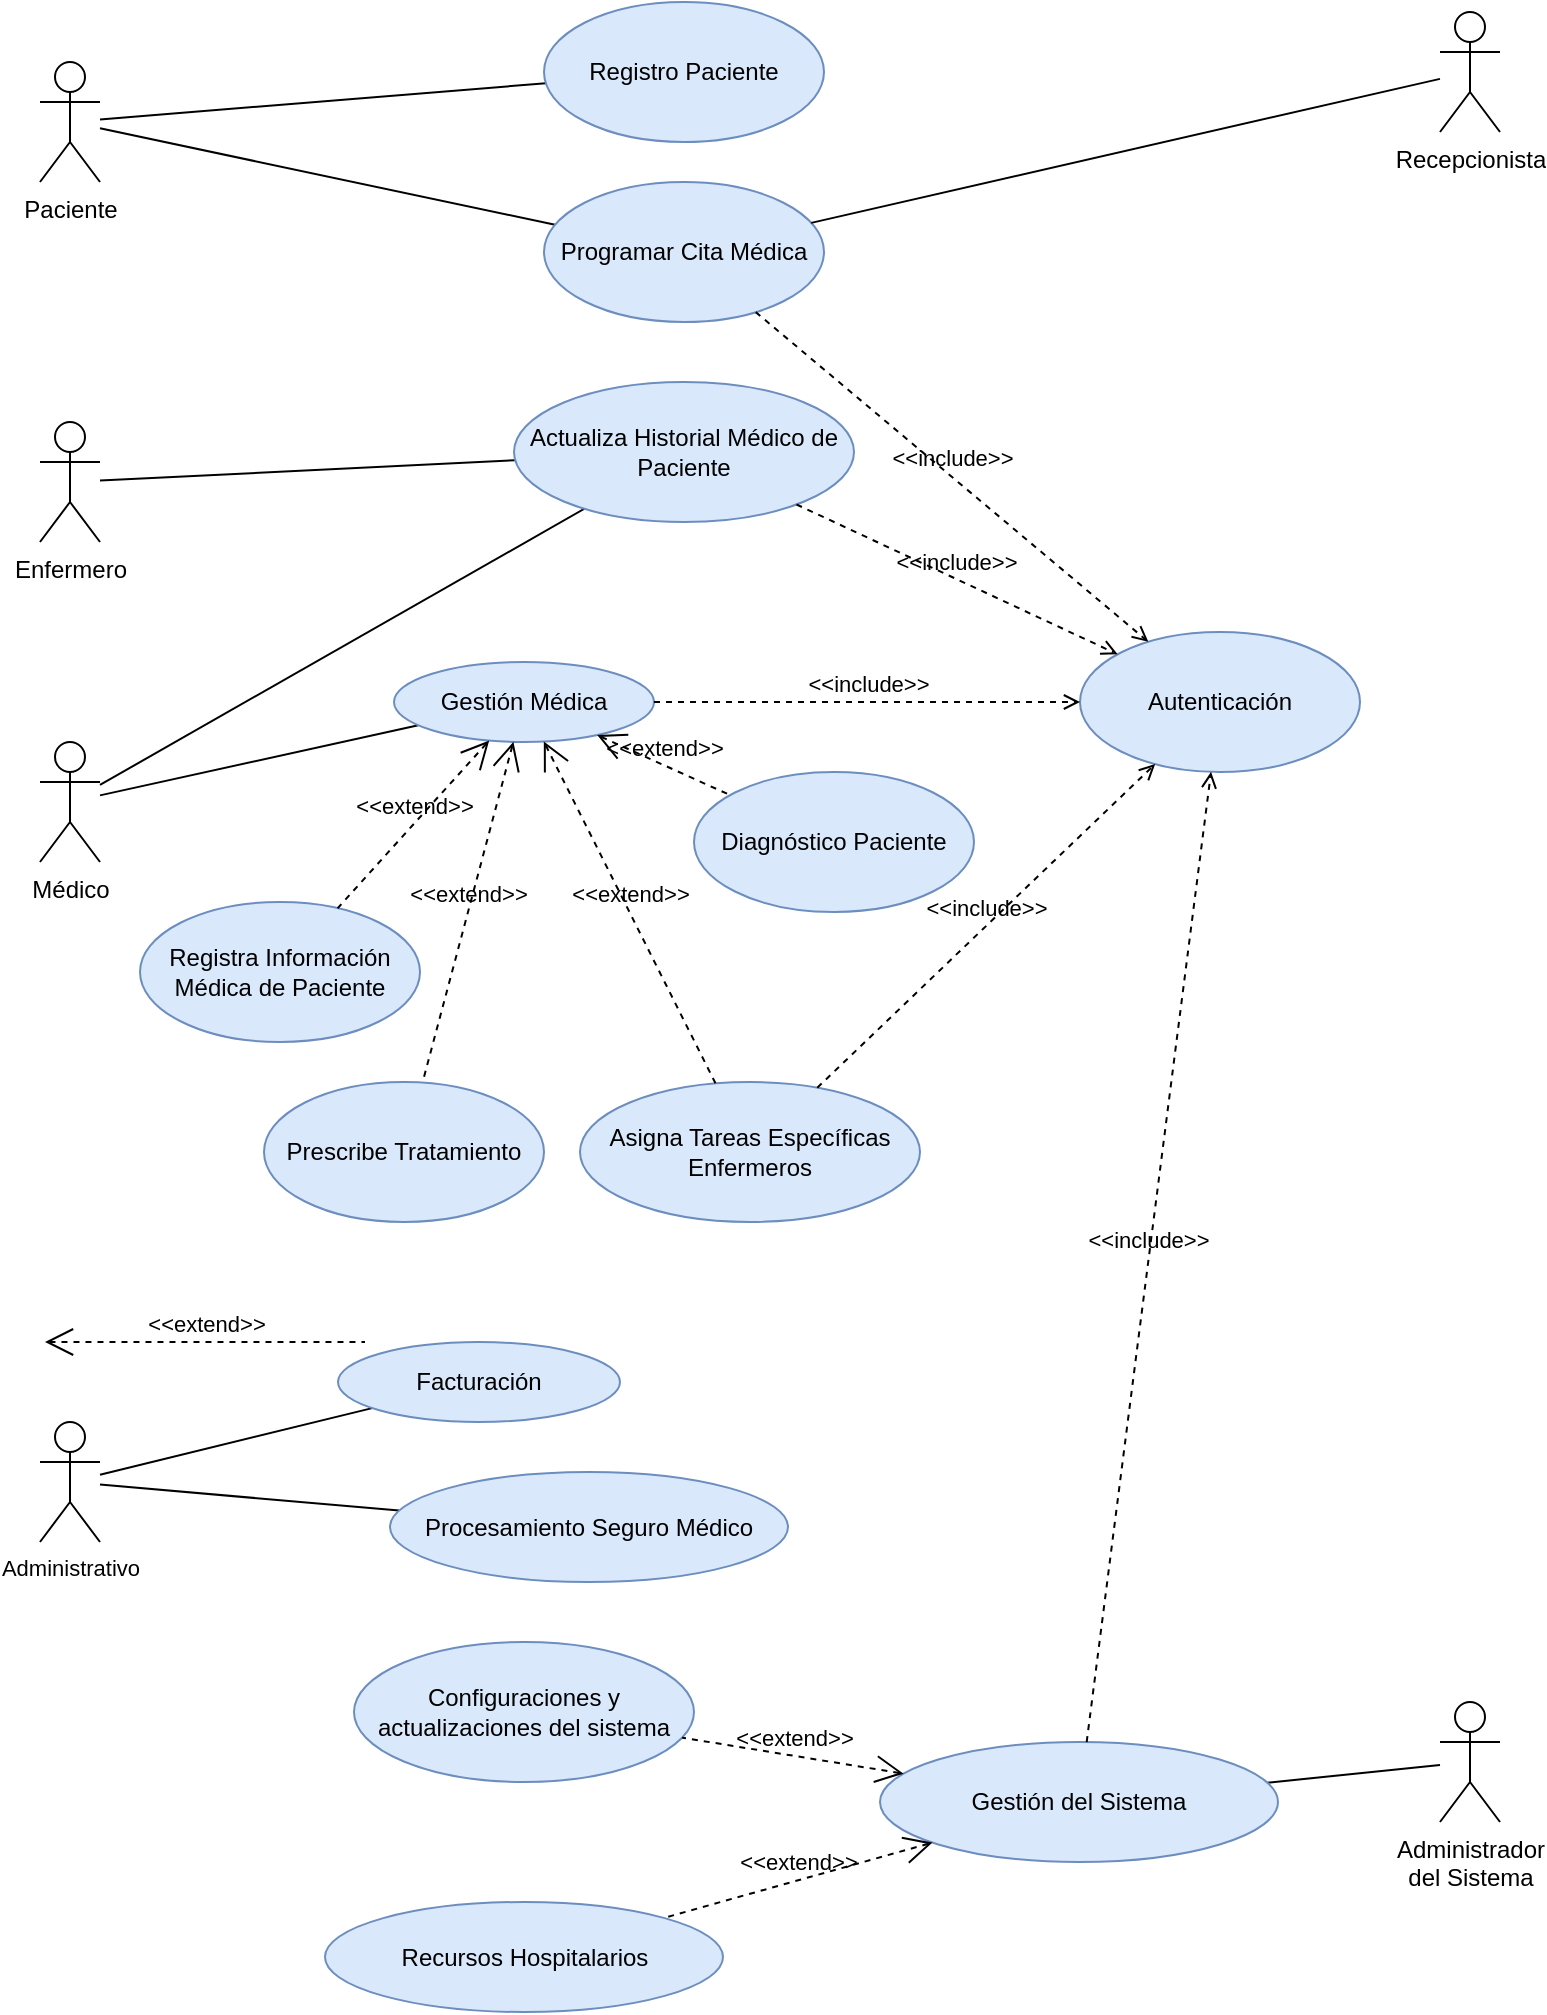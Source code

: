 <mxfile version="22.1.1" type="github">
  <diagram name="Página-1" id="ZNuelECcAXCwTNfUA35b">
    <mxGraphModel dx="2440" dy="1307" grid="1" gridSize="10" guides="1" tooltips="1" connect="1" arrows="1" fold="1" page="1" pageScale="1" pageWidth="827" pageHeight="1169" math="0" shadow="0">
      <root>
        <mxCell id="0" />
        <mxCell id="1" parent="0" />
        <mxCell id="eINDZqRwower8AVah4N8-52" style="edgeStyle=none;shape=connector;rounded=0;orthogonalLoop=1;jettySize=auto;html=1;labelBackgroundColor=default;strokeColor=default;align=center;verticalAlign=middle;fontFamily=Helvetica;fontSize=11;fontColor=default;endArrow=none;endFill=0;" edge="1" parent="1" source="eINDZqRwower8AVah4N8-1" target="eINDZqRwower8AVah4N8-31">
          <mxGeometry relative="1" as="geometry" />
        </mxCell>
        <mxCell id="eINDZqRwower8AVah4N8-1" value="Administrador &lt;br&gt;del Sistema" style="shape=umlActor;verticalLabelPosition=bottom;verticalAlign=top;html=1;outlineConnect=0;" vertex="1" parent="1">
          <mxGeometry x="740" y="940" width="30" height="60" as="geometry" />
        </mxCell>
        <mxCell id="eINDZqRwower8AVah4N8-33" style="edgeStyle=none;shape=connector;rounded=0;orthogonalLoop=1;jettySize=auto;html=1;labelBackgroundColor=default;strokeColor=default;align=center;verticalAlign=middle;fontFamily=Helvetica;fontSize=11;fontColor=default;endArrow=none;endFill=0;" edge="1" parent="1" source="eINDZqRwower8AVah4N8-2" target="eINDZqRwower8AVah4N8-15">
          <mxGeometry relative="1" as="geometry" />
        </mxCell>
        <mxCell id="eINDZqRwower8AVah4N8-2" value="Enfermero" style="shape=umlActor;verticalLabelPosition=bottom;verticalAlign=top;html=1;outlineConnect=0;" vertex="1" parent="1">
          <mxGeometry x="40" y="300" width="30" height="60" as="geometry" />
        </mxCell>
        <mxCell id="eINDZqRwower8AVah4N8-44" style="edgeStyle=none;shape=connector;rounded=0;orthogonalLoop=1;jettySize=auto;html=1;labelBackgroundColor=default;strokeColor=default;align=center;verticalAlign=middle;fontFamily=Helvetica;fontSize=11;fontColor=default;endArrow=none;endFill=0;" edge="1" parent="1" source="eINDZqRwower8AVah4N8-3" target="eINDZqRwower8AVah4N8-43">
          <mxGeometry relative="1" as="geometry" />
        </mxCell>
        <mxCell id="eINDZqRwower8AVah4N8-49" style="edgeStyle=none;shape=connector;rounded=0;orthogonalLoop=1;jettySize=auto;html=1;labelBackgroundColor=default;strokeColor=default;align=center;verticalAlign=middle;fontFamily=Helvetica;fontSize=11;fontColor=default;endArrow=none;endFill=0;" edge="1" parent="1" source="eINDZqRwower8AVah4N8-3" target="eINDZqRwower8AVah4N8-15">
          <mxGeometry relative="1" as="geometry" />
        </mxCell>
        <mxCell id="eINDZqRwower8AVah4N8-3" value="Médico" style="shape=umlActor;verticalLabelPosition=bottom;verticalAlign=top;html=1;outlineConnect=0;" vertex="1" parent="1">
          <mxGeometry x="40" y="460" width="30" height="60" as="geometry" />
        </mxCell>
        <mxCell id="eINDZqRwower8AVah4N8-18" style="edgeStyle=none;shape=connector;rounded=0;orthogonalLoop=1;jettySize=auto;html=1;labelBackgroundColor=default;strokeColor=default;align=center;verticalAlign=middle;fontFamily=Helvetica;fontSize=11;fontColor=default;endArrow=none;endFill=0;" edge="1" parent="1" source="eINDZqRwower8AVah4N8-4" target="eINDZqRwower8AVah4N8-10">
          <mxGeometry relative="1" as="geometry" />
        </mxCell>
        <mxCell id="eINDZqRwower8AVah4N8-51" style="edgeStyle=none;shape=connector;rounded=0;orthogonalLoop=1;jettySize=auto;html=1;labelBackgroundColor=default;strokeColor=default;align=center;verticalAlign=middle;fontFamily=Helvetica;fontSize=11;fontColor=default;endArrow=none;endFill=0;" edge="1" parent="1" source="eINDZqRwower8AVah4N8-4" target="eINDZqRwower8AVah4N8-9">
          <mxGeometry relative="1" as="geometry" />
        </mxCell>
        <mxCell id="eINDZqRwower8AVah4N8-4" value="Paciente" style="shape=umlActor;verticalLabelPosition=bottom;verticalAlign=top;html=1;outlineConnect=0;" vertex="1" parent="1">
          <mxGeometry x="40" y="120" width="30" height="60" as="geometry" />
        </mxCell>
        <mxCell id="eINDZqRwower8AVah4N8-9" value="Registro Paciente" style="ellipse;whiteSpace=wrap;html=1;fillColor=#dae8fc;strokeColor=#6c8ebf;" vertex="1" parent="1">
          <mxGeometry x="292" y="90" width="140" height="70" as="geometry" />
        </mxCell>
        <mxCell id="eINDZqRwower8AVah4N8-10" value="Programar Cita Médica" style="ellipse;whiteSpace=wrap;html=1;fillColor=#dae8fc;strokeColor=#6c8ebf;" vertex="1" parent="1">
          <mxGeometry x="292" y="180" width="140" height="70" as="geometry" />
        </mxCell>
        <mxCell id="eINDZqRwower8AVah4N8-11" value="Autenticación" style="ellipse;whiteSpace=wrap;html=1;fillColor=#dae8fc;strokeColor=#6c8ebf;" vertex="1" parent="1">
          <mxGeometry x="560" y="405" width="140" height="70" as="geometry" />
        </mxCell>
        <mxCell id="eINDZqRwower8AVah4N8-12" value="Diagnóstico Paciente" style="ellipse;whiteSpace=wrap;html=1;fillColor=#dae8fc;strokeColor=#6c8ebf;" vertex="1" parent="1">
          <mxGeometry x="367" y="475" width="140" height="70" as="geometry" />
        </mxCell>
        <mxCell id="eINDZqRwower8AVah4N8-13" value="Prescribe Tratamiento" style="ellipse;whiteSpace=wrap;html=1;fillColor=#dae8fc;strokeColor=#6c8ebf;" vertex="1" parent="1">
          <mxGeometry x="152" y="630" width="140" height="70" as="geometry" />
        </mxCell>
        <mxCell id="eINDZqRwower8AVah4N8-14" value="Registra Información Médica de Paciente" style="ellipse;whiteSpace=wrap;html=1;fillColor=#dae8fc;strokeColor=#6c8ebf;" vertex="1" parent="1">
          <mxGeometry x="90" y="540" width="140" height="70" as="geometry" />
        </mxCell>
        <mxCell id="eINDZqRwower8AVah4N8-15" value="Actualiza Historial Médico de Paciente" style="ellipse;whiteSpace=wrap;html=1;fillColor=#dae8fc;strokeColor=#6c8ebf;" vertex="1" parent="1">
          <mxGeometry x="277" y="280" width="170" height="70" as="geometry" />
        </mxCell>
        <mxCell id="eINDZqRwower8AVah4N8-16" value="Asigna Tareas Específicas Enfermeros" style="ellipse;whiteSpace=wrap;html=1;fillColor=#dae8fc;strokeColor=#6c8ebf;" vertex="1" parent="1">
          <mxGeometry x="310" y="630" width="170" height="70" as="geometry" />
        </mxCell>
        <mxCell id="eINDZqRwower8AVah4N8-23" value="Configuraciones y actualizaciones del sistema" style="ellipse;whiteSpace=wrap;html=1;fillColor=#dae8fc;strokeColor=#6c8ebf;" vertex="1" parent="1">
          <mxGeometry x="197" y="910" width="170" height="70" as="geometry" />
        </mxCell>
        <mxCell id="eINDZqRwower8AVah4N8-53" style="edgeStyle=none;shape=connector;rounded=0;orthogonalLoop=1;jettySize=auto;html=1;labelBackgroundColor=default;strokeColor=default;align=center;verticalAlign=middle;fontFamily=Helvetica;fontSize=11;fontColor=default;endArrow=none;endFill=0;" edge="1" parent="1" source="eINDZqRwower8AVah4N8-27" target="eINDZqRwower8AVah4N8-29">
          <mxGeometry relative="1" as="geometry" />
        </mxCell>
        <mxCell id="eINDZqRwower8AVah4N8-54" style="edgeStyle=none;shape=connector;rounded=0;orthogonalLoop=1;jettySize=auto;html=1;labelBackgroundColor=default;strokeColor=default;align=center;verticalAlign=middle;fontFamily=Helvetica;fontSize=11;fontColor=default;endArrow=none;endFill=0;" edge="1" parent="1" source="eINDZqRwower8AVah4N8-27" target="eINDZqRwower8AVah4N8-28">
          <mxGeometry relative="1" as="geometry" />
        </mxCell>
        <mxCell id="eINDZqRwower8AVah4N8-27" value="Administrativo" style="shape=umlActor;html=1;verticalLabelPosition=bottom;verticalAlign=top;align=center;fontFamily=Helvetica;fontSize=11;fontColor=default;" vertex="1" parent="1">
          <mxGeometry x="40" y="800" width="30" height="60" as="geometry" />
        </mxCell>
        <mxCell id="eINDZqRwower8AVah4N8-28" value="Procesamiento Seguro Médico" style="ellipse;whiteSpace=wrap;html=1;fillColor=#dae8fc;strokeColor=#6c8ebf;container=1;" vertex="1" parent="1">
          <mxGeometry x="215" y="825" width="199" height="55" as="geometry" />
        </mxCell>
        <mxCell id="eINDZqRwower8AVah4N8-29" value="Facturación" style="ellipse;whiteSpace=wrap;html=1;fillColor=#dae8fc;strokeColor=#6c8ebf;" vertex="1" parent="1">
          <mxGeometry x="189" y="760" width="141" height="40" as="geometry" />
        </mxCell>
        <mxCell id="eINDZqRwower8AVah4N8-30" value="Recursos Hospitalarios" style="ellipse;whiteSpace=wrap;html=1;fillColor=#dae8fc;strokeColor=#6c8ebf;" vertex="1" parent="1">
          <mxGeometry x="182.5" y="1040" width="199" height="55" as="geometry" />
        </mxCell>
        <mxCell id="eINDZqRwower8AVah4N8-31" value="Gestión del Sistema" style="ellipse;whiteSpace=wrap;html=1;fillColor=#dae8fc;strokeColor=#6c8ebf;" vertex="1" parent="1">
          <mxGeometry x="460" y="960" width="199" height="60" as="geometry" />
        </mxCell>
        <mxCell id="eINDZqRwower8AVah4N8-43" value="Gestión Médica" style="ellipse;whiteSpace=wrap;html=1;fillColor=#dae8fc;strokeColor=#6c8ebf;" vertex="1" parent="1">
          <mxGeometry x="217" y="420" width="130" height="40" as="geometry" />
        </mxCell>
        <mxCell id="eINDZqRwower8AVah4N8-56" style="edgeStyle=none;shape=connector;rounded=0;orthogonalLoop=1;jettySize=auto;html=1;labelBackgroundColor=default;strokeColor=default;align=center;verticalAlign=middle;fontFamily=Helvetica;fontSize=11;fontColor=default;endArrow=none;endFill=0;" edge="1" parent="1" source="eINDZqRwower8AVah4N8-55" target="eINDZqRwower8AVah4N8-10">
          <mxGeometry relative="1" as="geometry" />
        </mxCell>
        <mxCell id="eINDZqRwower8AVah4N8-55" value="Recepcionista" style="shape=umlActor;verticalLabelPosition=bottom;verticalAlign=top;html=1;outlineConnect=0;" vertex="1" parent="1">
          <mxGeometry x="740" y="95" width="30" height="60" as="geometry" />
        </mxCell>
        <mxCell id="eINDZqRwower8AVah4N8-57" value="&amp;lt;&amp;lt;extend&amp;gt;&amp;gt;" style="edgeStyle=none;html=1;startArrow=open;endArrow=none;startSize=12;verticalAlign=bottom;dashed=1;labelBackgroundColor=none;rounded=0;strokeColor=default;align=center;fontFamily=Helvetica;fontSize=11;fontColor=default;shape=connector;" edge="1" parent="1" source="eINDZqRwower8AVah4N8-31" target="eINDZqRwower8AVah4N8-30">
          <mxGeometry width="160" relative="1" as="geometry">
            <mxPoint x="381.5" y="1130" as="sourcePoint" />
            <mxPoint x="541.5" y="1130" as="targetPoint" />
          </mxGeometry>
        </mxCell>
        <mxCell id="eINDZqRwower8AVah4N8-58" value="&amp;lt;&amp;lt;extend&amp;gt;&amp;gt;" style="edgeStyle=none;html=1;startArrow=open;endArrow=none;startSize=12;verticalAlign=bottom;dashed=1;labelBackgroundColor=none;rounded=0;strokeColor=default;align=center;fontFamily=Helvetica;fontSize=11;fontColor=default;shape=connector;" edge="1" parent="1" source="eINDZqRwower8AVah4N8-31" target="eINDZqRwower8AVah4N8-23">
          <mxGeometry width="160" relative="1" as="geometry">
            <mxPoint x="272" y="1000" as="sourcePoint" />
            <mxPoint x="432" y="1000" as="targetPoint" />
          </mxGeometry>
        </mxCell>
        <mxCell id="eINDZqRwower8AVah4N8-59" value="&amp;lt;&amp;lt;include&amp;gt;&amp;gt;" style="edgeStyle=none;html=1;endArrow=open;verticalAlign=bottom;dashed=1;labelBackgroundColor=none;rounded=0;strokeColor=default;align=center;fontFamily=Helvetica;fontSize=11;fontColor=default;shape=connector;" edge="1" parent="1" source="eINDZqRwower8AVah4N8-31" target="eINDZqRwower8AVah4N8-11">
          <mxGeometry width="160" relative="1" as="geometry">
            <mxPoint x="590" y="910" as="sourcePoint" />
            <mxPoint x="750" y="910" as="targetPoint" />
          </mxGeometry>
        </mxCell>
        <mxCell id="eINDZqRwower8AVah4N8-60" value="&amp;lt;&amp;lt;include&amp;gt;&amp;gt;" style="edgeStyle=none;html=1;endArrow=open;verticalAlign=bottom;dashed=1;labelBackgroundColor=none;rounded=0;strokeColor=default;align=center;fontFamily=Helvetica;fontSize=11;fontColor=default;shape=connector;" edge="1" parent="1" source="eINDZqRwower8AVah4N8-15" target="eINDZqRwower8AVah4N8-11">
          <mxGeometry width="160" relative="1" as="geometry">
            <mxPoint x="392" y="390" as="sourcePoint" />
            <mxPoint x="552" y="390" as="targetPoint" />
          </mxGeometry>
        </mxCell>
        <mxCell id="eINDZqRwower8AVah4N8-61" value="&amp;lt;&amp;lt;include&amp;gt;&amp;gt;" style="edgeStyle=none;html=1;endArrow=open;verticalAlign=bottom;dashed=1;labelBackgroundColor=none;rounded=0;strokeColor=default;align=center;fontFamily=Helvetica;fontSize=11;fontColor=default;shape=connector;" edge="1" parent="1" source="eINDZqRwower8AVah4N8-43" target="eINDZqRwower8AVah4N8-11">
          <mxGeometry width="160" relative="1" as="geometry">
            <mxPoint x="313" y="404.41" as="sourcePoint" />
            <mxPoint x="473" y="404.41" as="targetPoint" />
          </mxGeometry>
        </mxCell>
        <mxCell id="eINDZqRwower8AVah4N8-62" value="&amp;lt;&amp;lt;include&amp;gt;&amp;gt;" style="edgeStyle=none;html=1;endArrow=open;verticalAlign=bottom;dashed=1;labelBackgroundColor=none;rounded=0;strokeColor=default;align=center;fontFamily=Helvetica;fontSize=11;fontColor=default;shape=connector;" edge="1" parent="1" source="eINDZqRwower8AVah4N8-10" target="eINDZqRwower8AVah4N8-11">
          <mxGeometry width="160" relative="1" as="geometry">
            <mxPoint x="493" y="280" as="sourcePoint" />
            <mxPoint x="653" y="280" as="targetPoint" />
          </mxGeometry>
        </mxCell>
        <mxCell id="eINDZqRwower8AVah4N8-63" value="&amp;lt;&amp;lt;include&amp;gt;&amp;gt;" style="edgeStyle=none;html=1;endArrow=open;verticalAlign=bottom;dashed=1;labelBackgroundColor=none;rounded=0;strokeColor=default;align=center;fontFamily=Helvetica;fontSize=11;fontColor=default;shape=connector;" edge="1" parent="1" source="eINDZqRwower8AVah4N8-16" target="eINDZqRwower8AVah4N8-11">
          <mxGeometry width="160" relative="1" as="geometry">
            <mxPoint x="414" y="610" as="sourcePoint" />
            <mxPoint x="574" y="610" as="targetPoint" />
          </mxGeometry>
        </mxCell>
        <mxCell id="eINDZqRwower8AVah4N8-64" value="&amp;lt;&amp;lt;extend&amp;gt;&amp;gt;" style="edgeStyle=none;html=1;startArrow=open;endArrow=none;startSize=12;verticalAlign=bottom;dashed=1;labelBackgroundColor=none;rounded=0;strokeColor=default;align=center;fontFamily=Helvetica;fontSize=11;fontColor=default;shape=connector;" edge="1" parent="1" source="eINDZqRwower8AVah4N8-43" target="eINDZqRwower8AVah4N8-14">
          <mxGeometry width="160" relative="1" as="geometry">
            <mxPoint x="70" y="580" as="sourcePoint" />
            <mxPoint x="230" y="580" as="targetPoint" />
          </mxGeometry>
        </mxCell>
        <mxCell id="eINDZqRwower8AVah4N8-65" value="&amp;lt;&amp;lt;extend&amp;gt;&amp;gt;" style="edgeStyle=none;html=1;startArrow=open;endArrow=none;startSize=12;verticalAlign=bottom;dashed=1;labelBackgroundColor=none;rounded=0;strokeColor=default;align=center;fontFamily=Helvetica;fontSize=11;fontColor=default;shape=connector;" edge="1" parent="1" source="eINDZqRwower8AVah4N8-43" target="eINDZqRwower8AVah4N8-13">
          <mxGeometry width="160" relative="1" as="geometry">
            <mxPoint x="182.5" y="540" as="sourcePoint" />
            <mxPoint x="342.5" y="540" as="targetPoint" />
          </mxGeometry>
        </mxCell>
        <mxCell id="eINDZqRwower8AVah4N8-66" value="&amp;lt;&amp;lt;extend&amp;gt;&amp;gt;" style="edgeStyle=none;html=1;startArrow=open;endArrow=none;startSize=12;verticalAlign=bottom;dashed=1;labelBackgroundColor=none;rounded=0;strokeColor=default;align=center;fontFamily=Helvetica;fontSize=11;fontColor=default;shape=connector;" edge="1" parent="1">
          <mxGeometry width="160" relative="1" as="geometry">
            <mxPoint x="42.5" y="760" as="sourcePoint" />
            <mxPoint x="202.5" y="760" as="targetPoint" />
          </mxGeometry>
        </mxCell>
        <mxCell id="eINDZqRwower8AVah4N8-67" value="&amp;lt;&amp;lt;extend&amp;gt;&amp;gt;" style="edgeStyle=none;html=1;startArrow=open;endArrow=none;startSize=12;verticalAlign=bottom;dashed=1;labelBackgroundColor=none;rounded=0;strokeColor=default;align=center;fontFamily=Helvetica;fontSize=11;fontColor=default;shape=connector;" edge="1" parent="1" source="eINDZqRwower8AVah4N8-43" target="eINDZqRwower8AVah4N8-12">
          <mxGeometry width="160" relative="1" as="geometry">
            <mxPoint x="207" y="473.82" as="sourcePoint" />
            <mxPoint x="367" y="473.82" as="targetPoint" />
          </mxGeometry>
        </mxCell>
        <mxCell id="eINDZqRwower8AVah4N8-68" value="&amp;lt;&amp;lt;extend&amp;gt;&amp;gt;" style="edgeStyle=none;html=1;startArrow=open;endArrow=none;startSize=12;verticalAlign=bottom;dashed=1;labelBackgroundColor=none;rounded=0;strokeColor=default;align=center;fontFamily=Helvetica;fontSize=11;fontColor=default;shape=connector;" edge="1" parent="1" source="eINDZqRwower8AVah4N8-43" target="eINDZqRwower8AVah4N8-16">
          <mxGeometry width="160" relative="1" as="geometry">
            <mxPoint x="254" y="610" as="sourcePoint" />
            <mxPoint x="414" y="610" as="targetPoint" />
          </mxGeometry>
        </mxCell>
      </root>
    </mxGraphModel>
  </diagram>
</mxfile>
